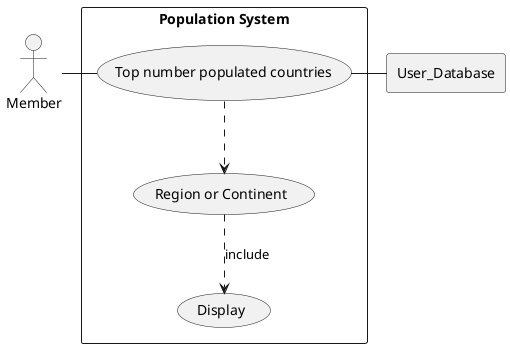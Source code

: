 @startuml
actor User as "Member"

rectangle User_Database

rectangle "Population System" {


    usecase UC5 as "Top number populated countries"



    usecase UC4 as "Region or Continent"

   

    usecase UC7 as "Display"



    User - UC5
    User_Database - UC5
    UC5 ..> UC4

    UC4 ..> UC7 : include

@enduml
@enduml